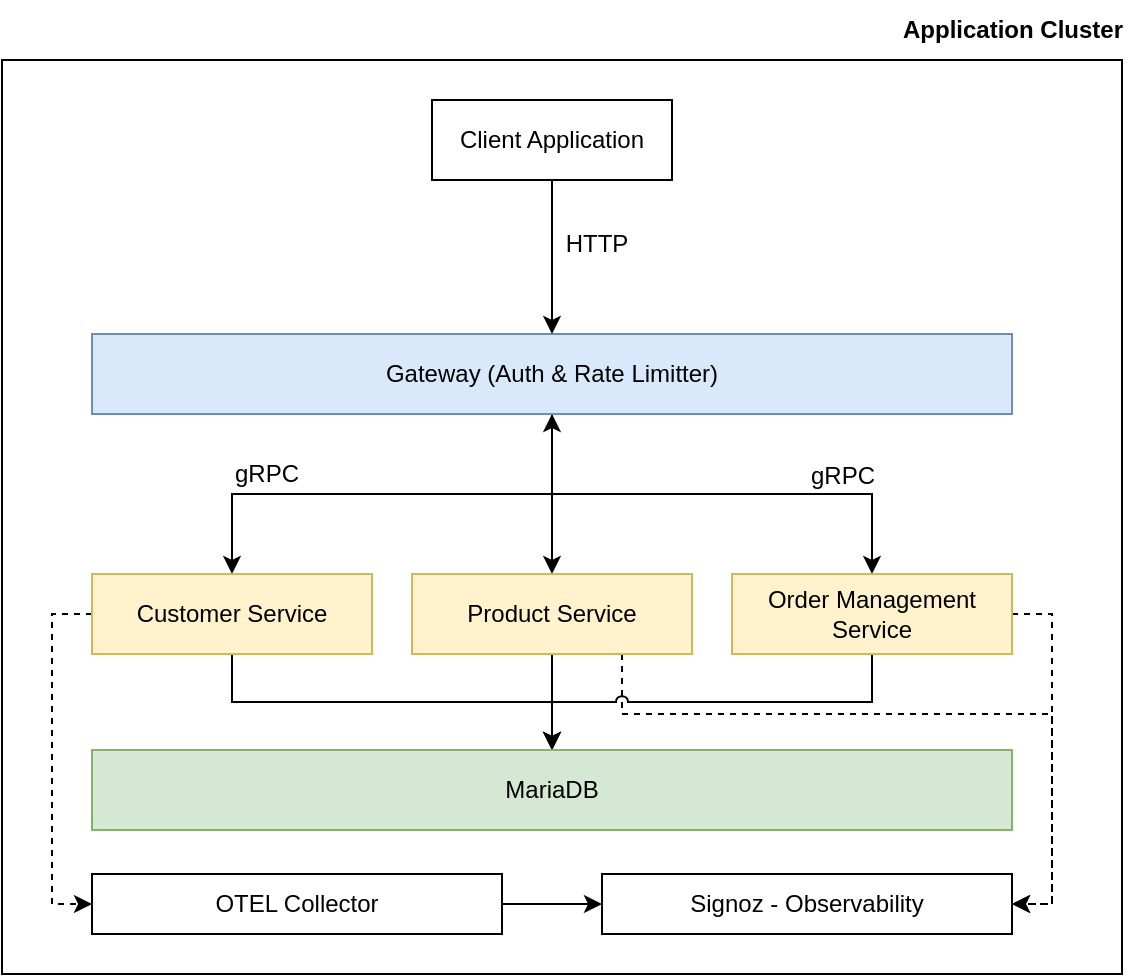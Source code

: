 <mxfile version="24.7.8">
  <diagram name="Page-1" id="-P1T1CmwqjQaEx281Dvt">
    <mxGraphModel dx="1026" dy="772" grid="1" gridSize="10" guides="1" tooltips="1" connect="1" arrows="1" fold="1" page="1" pageScale="1" pageWidth="850" pageHeight="1100" math="0" shadow="0">
      <root>
        <mxCell id="0" />
        <mxCell id="1" parent="0" />
        <mxCell id="M0sfDCURq4YuRaLbB_dS-23" value="" style="rounded=0;whiteSpace=wrap;html=1;" vertex="1" parent="1">
          <mxGeometry x="150" y="83" width="560" height="457" as="geometry" />
        </mxCell>
        <mxCell id="M0sfDCURq4YuRaLbB_dS-5" style="edgeStyle=orthogonalEdgeStyle;rounded=0;orthogonalLoop=1;jettySize=auto;html=1;exitX=0.5;exitY=1;exitDx=0;exitDy=0;startArrow=classic;startFill=1;" edge="1" parent="1" source="M0sfDCURq4YuRaLbB_dS-1" target="M0sfDCURq4YuRaLbB_dS-2">
          <mxGeometry relative="1" as="geometry" />
        </mxCell>
        <mxCell id="M0sfDCURq4YuRaLbB_dS-6" style="edgeStyle=orthogonalEdgeStyle;rounded=0;orthogonalLoop=1;jettySize=auto;html=1;exitX=0.5;exitY=1;exitDx=0;exitDy=0;" edge="1" parent="1" source="M0sfDCURq4YuRaLbB_dS-1" target="M0sfDCURq4YuRaLbB_dS-4">
          <mxGeometry relative="1" as="geometry" />
        </mxCell>
        <mxCell id="M0sfDCURq4YuRaLbB_dS-7" style="edgeStyle=orthogonalEdgeStyle;rounded=0;orthogonalLoop=1;jettySize=auto;html=1;exitX=0.5;exitY=1;exitDx=0;exitDy=0;entryX=0.5;entryY=0;entryDx=0;entryDy=0;" edge="1" parent="1" source="M0sfDCURq4YuRaLbB_dS-1" target="M0sfDCURq4YuRaLbB_dS-3">
          <mxGeometry relative="1" as="geometry" />
        </mxCell>
        <mxCell id="M0sfDCURq4YuRaLbB_dS-1" value="Gateway (Auth &amp;amp; Rate Limitter)" style="rounded=0;whiteSpace=wrap;html=1;fillColor=#dae8fc;strokeColor=#6c8ebf;" vertex="1" parent="1">
          <mxGeometry x="195" y="220" width="460" height="40" as="geometry" />
        </mxCell>
        <mxCell id="M0sfDCURq4YuRaLbB_dS-11" style="edgeStyle=orthogonalEdgeStyle;rounded=0;orthogonalLoop=1;jettySize=auto;html=1;exitX=0.5;exitY=1;exitDx=0;exitDy=0;" edge="1" parent="1" source="M0sfDCURq4YuRaLbB_dS-2" target="M0sfDCURq4YuRaLbB_dS-10">
          <mxGeometry relative="1" as="geometry" />
        </mxCell>
        <mxCell id="M0sfDCURq4YuRaLbB_dS-20" style="edgeStyle=orthogonalEdgeStyle;rounded=0;orthogonalLoop=1;jettySize=auto;html=1;exitX=0;exitY=0.5;exitDx=0;exitDy=0;entryX=0;entryY=0.5;entryDx=0;entryDy=0;dashed=1;" edge="1" parent="1" source="M0sfDCURq4YuRaLbB_dS-2" target="M0sfDCURq4YuRaLbB_dS-17">
          <mxGeometry relative="1" as="geometry" />
        </mxCell>
        <mxCell id="M0sfDCURq4YuRaLbB_dS-2" value="Customer Service" style="rounded=0;whiteSpace=wrap;html=1;fillColor=#fff2cc;strokeColor=#d6b656;" vertex="1" parent="1">
          <mxGeometry x="195" y="340" width="140" height="40" as="geometry" />
        </mxCell>
        <mxCell id="M0sfDCURq4YuRaLbB_dS-13" style="edgeStyle=orthogonalEdgeStyle;rounded=0;orthogonalLoop=1;jettySize=auto;html=1;exitX=0.5;exitY=1;exitDx=0;exitDy=0;entryX=0.5;entryY=0;entryDx=0;entryDy=0;" edge="1" parent="1" source="M0sfDCURq4YuRaLbB_dS-3" target="M0sfDCURq4YuRaLbB_dS-10">
          <mxGeometry relative="1" as="geometry" />
        </mxCell>
        <mxCell id="M0sfDCURq4YuRaLbB_dS-22" style="edgeStyle=orthogonalEdgeStyle;rounded=0;orthogonalLoop=1;jettySize=auto;html=1;exitX=0.75;exitY=1;exitDx=0;exitDy=0;entryX=1;entryY=0.5;entryDx=0;entryDy=0;jumpStyle=arc;dashed=1;" edge="1" parent="1" source="M0sfDCURq4YuRaLbB_dS-3" target="M0sfDCURq4YuRaLbB_dS-18">
          <mxGeometry relative="1" as="geometry">
            <Array as="points">
              <mxPoint x="460" y="410" />
              <mxPoint x="675" y="410" />
              <mxPoint x="675" y="505" />
            </Array>
          </mxGeometry>
        </mxCell>
        <mxCell id="M0sfDCURq4YuRaLbB_dS-3" value="Product Service" style="rounded=0;whiteSpace=wrap;html=1;fillColor=#fff2cc;strokeColor=#d6b656;" vertex="1" parent="1">
          <mxGeometry x="355" y="340" width="140" height="40" as="geometry" />
        </mxCell>
        <mxCell id="M0sfDCURq4YuRaLbB_dS-12" style="edgeStyle=orthogonalEdgeStyle;rounded=0;orthogonalLoop=1;jettySize=auto;html=1;exitX=0.5;exitY=1;exitDx=0;exitDy=0;entryX=0.5;entryY=0;entryDx=0;entryDy=0;jumpStyle=arc;" edge="1" parent="1" source="M0sfDCURq4YuRaLbB_dS-4" target="M0sfDCURq4YuRaLbB_dS-10">
          <mxGeometry relative="1" as="geometry" />
        </mxCell>
        <mxCell id="M0sfDCURq4YuRaLbB_dS-21" style="edgeStyle=orthogonalEdgeStyle;rounded=0;orthogonalLoop=1;jettySize=auto;html=1;exitX=1;exitY=0.5;exitDx=0;exitDy=0;entryX=1;entryY=0.5;entryDx=0;entryDy=0;dashed=1;" edge="1" parent="1" source="M0sfDCURq4YuRaLbB_dS-4" target="M0sfDCURq4YuRaLbB_dS-18">
          <mxGeometry relative="1" as="geometry" />
        </mxCell>
        <mxCell id="M0sfDCURq4YuRaLbB_dS-4" value="Order Management Service" style="rounded=0;whiteSpace=wrap;html=1;fillColor=#fff2cc;strokeColor=#d6b656;" vertex="1" parent="1">
          <mxGeometry x="515" y="340" width="140" height="40" as="geometry" />
        </mxCell>
        <mxCell id="M0sfDCURq4YuRaLbB_dS-8" value="gRPC" style="text;html=1;align=center;verticalAlign=middle;resizable=0;points=[];autosize=1;strokeColor=none;fillColor=none;" vertex="1" parent="1">
          <mxGeometry x="540" y="276" width="60" height="30" as="geometry" />
        </mxCell>
        <mxCell id="M0sfDCURq4YuRaLbB_dS-9" value="gRPC" style="text;html=1;align=center;verticalAlign=middle;resizable=0;points=[];autosize=1;strokeColor=none;fillColor=none;" vertex="1" parent="1">
          <mxGeometry x="252" y="275" width="60" height="30" as="geometry" />
        </mxCell>
        <mxCell id="M0sfDCURq4YuRaLbB_dS-10" value="MariaDB" style="rounded=0;whiteSpace=wrap;html=1;fillColor=#d5e8d4;strokeColor=#82b366;" vertex="1" parent="1">
          <mxGeometry x="195" y="428" width="460" height="40" as="geometry" />
        </mxCell>
        <mxCell id="M0sfDCURq4YuRaLbB_dS-15" style="edgeStyle=orthogonalEdgeStyle;rounded=0;orthogonalLoop=1;jettySize=auto;html=1;exitX=0.5;exitY=1;exitDx=0;exitDy=0;entryX=0.5;entryY=0;entryDx=0;entryDy=0;" edge="1" parent="1" source="M0sfDCURq4YuRaLbB_dS-14" target="M0sfDCURq4YuRaLbB_dS-1">
          <mxGeometry relative="1" as="geometry" />
        </mxCell>
        <mxCell id="M0sfDCURq4YuRaLbB_dS-14" value="Client Application" style="rounded=0;whiteSpace=wrap;html=1;" vertex="1" parent="1">
          <mxGeometry x="365" y="103" width="120" height="40" as="geometry" />
        </mxCell>
        <mxCell id="M0sfDCURq4YuRaLbB_dS-16" value="HTTP" style="text;html=1;align=center;verticalAlign=middle;resizable=0;points=[];autosize=1;strokeColor=none;fillColor=none;" vertex="1" parent="1">
          <mxGeometry x="422" y="160" width="50" height="30" as="geometry" />
        </mxCell>
        <mxCell id="M0sfDCURq4YuRaLbB_dS-19" style="edgeStyle=orthogonalEdgeStyle;rounded=0;orthogonalLoop=1;jettySize=auto;html=1;exitX=1;exitY=0.5;exitDx=0;exitDy=0;entryX=0;entryY=0.5;entryDx=0;entryDy=0;" edge="1" parent="1" source="M0sfDCURq4YuRaLbB_dS-17" target="M0sfDCURq4YuRaLbB_dS-18">
          <mxGeometry relative="1" as="geometry" />
        </mxCell>
        <mxCell id="M0sfDCURq4YuRaLbB_dS-17" value="OTEL Collector" style="rounded=0;whiteSpace=wrap;html=1;" vertex="1" parent="1">
          <mxGeometry x="195" y="490" width="205" height="30" as="geometry" />
        </mxCell>
        <mxCell id="M0sfDCURq4YuRaLbB_dS-18" value="Signoz - Observability" style="rounded=0;whiteSpace=wrap;html=1;" vertex="1" parent="1">
          <mxGeometry x="450" y="490" width="205" height="30" as="geometry" />
        </mxCell>
        <mxCell id="M0sfDCURq4YuRaLbB_dS-24" value="Application Cluster" style="text;html=1;align=center;verticalAlign=middle;resizable=0;points=[];autosize=1;strokeColor=none;fillColor=none;fontStyle=1" vertex="1" parent="1">
          <mxGeometry x="595" y="53" width="120" height="30" as="geometry" />
        </mxCell>
      </root>
    </mxGraphModel>
  </diagram>
</mxfile>

